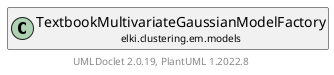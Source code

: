 @startuml
    remove .*\.(Instance|Par|Parameterizer|Factory)$
    set namespaceSeparator none
    hide empty fields
    hide empty methods

    class "<size:14>TextbookMultivariateGaussianModelFactory.Par\n<size:10>elki.clustering.em.models" as elki.clustering.em.models.TextbookMultivariateGaussianModelFactory.Par {
        #initializer: KMeansInitialization
        +configure(Parameterization): void
        +make(): TextbookMultivariateGaussianModelFactory
    }

    interface "<size:14>Parameterizer\n<size:10>elki.utilities.optionhandling" as elki.utilities.optionhandling.Parameterizer [[../../../utilities/optionhandling/Parameterizer.html]] {
        {abstract} +make(): Object
    }
    class "<size:14>TextbookMultivariateGaussianModelFactory\n<size:10>elki.clustering.em.models" as elki.clustering.em.models.TextbookMultivariateGaussianModelFactory [[TextbookMultivariateGaussianModelFactory.html]]

    elki.utilities.optionhandling.Parameterizer <|.. elki.clustering.em.models.TextbookMultivariateGaussianModelFactory.Par
    elki.clustering.em.models.TextbookMultivariateGaussianModelFactory +-- elki.clustering.em.models.TextbookMultivariateGaussianModelFactory.Par

    center footer UMLDoclet 2.0.19, PlantUML 1.2022.8
@enduml
